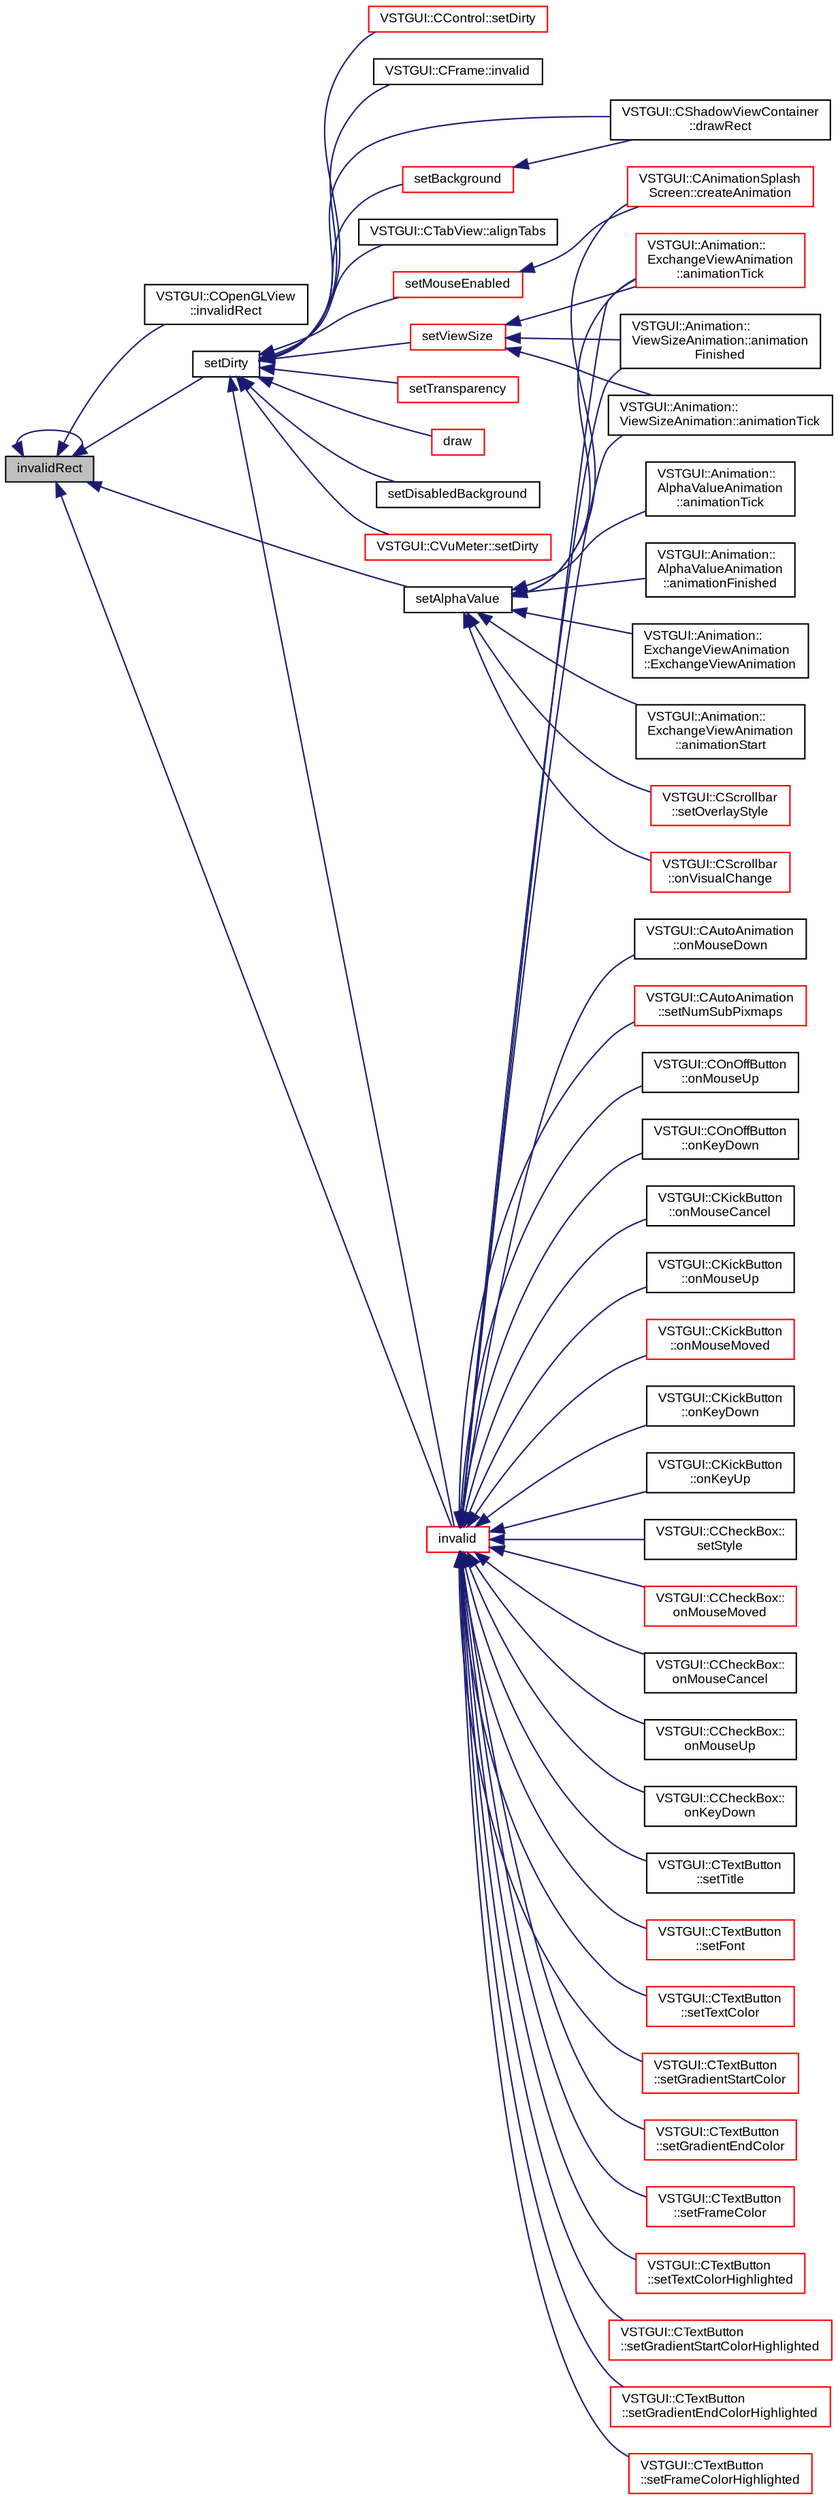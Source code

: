 digraph "invalidRect"
{
  bgcolor="transparent";
  edge [fontname="Arial",fontsize="9",labelfontname="Arial",labelfontsize="9"];
  node [fontname="Arial",fontsize="9",shape=record];
  rankdir="LR";
  Node1 [label="invalidRect",height=0.2,width=0.4,color="black", fillcolor="grey75", style="filled" fontcolor="black"];
  Node1 -> Node2 [dir="back",color="midnightblue",fontsize="9",style="solid",fontname="Arial"];
  Node2 [label="VSTGUI::COpenGLView\l::invalidRect",height=0.2,width=0.4,color="black",URL="$class_v_s_t_g_u_i_1_1_c_open_g_l_view.html#ad414ba3d5e64f9fdc11309e05266ffcf",tooltip="mark rect as invalid "];
  Node1 -> Node3 [dir="back",color="midnightblue",fontsize="9",style="solid",fontname="Arial"];
  Node3 [label="setDirty",height=0.2,width=0.4,color="black",URL="$class_v_s_t_g_u_i_1_1_c_view.html#a0f19a61606a7f547b62102310063ea76",tooltip="set the view to dirty so that it is redrawn in the next idle. Thread Safe ! "];
  Node3 -> Node4 [dir="back",color="midnightblue",fontsize="9",style="solid",fontname="Arial"];
  Node4 [label="VSTGUI::CControl::setDirty",height=0.2,width=0.4,color="red",URL="$class_v_s_t_g_u_i_1_1_c_control.html#a0f19a61606a7f547b62102310063ea76",tooltip="set the view to dirty so that it is redrawn in the next idle. Thread Safe ! "];
  Node3 -> Node5 [dir="back",color="midnightblue",fontsize="9",style="solid",fontname="Arial"];
  Node5 [label="VSTGUI::CFrame::invalid",height=0.2,width=0.4,color="black",URL="$class_v_s_t_g_u_i_1_1_c_frame.html#a42789430a9d5e7f3729bf69c9398fc52",tooltip="mark whole view as invalid "];
  Node3 -> Node6 [dir="back",color="midnightblue",fontsize="9",style="solid",fontname="Arial"];
  Node6 [label="VSTGUI::CShadowViewContainer\l::drawRect",height=0.2,width=0.4,color="black",URL="$class_v_s_t_g_u_i_1_1_c_shadow_view_container.html#a530199c9ce307c3c7aa37e8f7acd75fb",tooltip="called if the view should draw itself "];
  Node3 -> Node7 [dir="back",color="midnightblue",fontsize="9",style="solid",fontname="Arial"];
  Node7 [label="VSTGUI::CTabView::alignTabs",height=0.2,width=0.4,color="black",URL="$class_v_s_t_g_u_i_1_1_c_tab_view.html#af1ed3bf33a2e81172125a540dd19e094",tooltip="call this after you have added all tabs to align them according to alignment "];
  Node3 -> Node8 [dir="back",color="midnightblue",fontsize="9",style="solid",fontname="Arial"];
  Node8 [label="setMouseEnabled",height=0.2,width=0.4,color="red",URL="$class_v_s_t_g_u_i_1_1_c_view.html#adb7b432e84c46c24a78955eb7558b6d2",tooltip="turn on/off mouse usage for this view "];
  Node8 -> Node9 [dir="back",color="midnightblue",fontsize="9",style="solid",fontname="Arial"];
  Node9 [label="VSTGUI::CAnimationSplash\lScreen::createAnimation",height=0.2,width=0.4,color="red",URL="$class_v_s_t_g_u_i_1_1_c_animation_splash_screen.html#ae79406b8dde7ed78672e6acea53f8810"];
  Node3 -> Node10 [dir="back",color="midnightblue",fontsize="9",style="solid",fontname="Arial"];
  Node10 [label="setTransparency",height=0.2,width=0.4,color="red",URL="$class_v_s_t_g_u_i_1_1_c_view.html#aa5d991b079a9b01c1fbd08f47a730a00",tooltip="set views transparent state "];
  Node3 -> Node11 [dir="back",color="midnightblue",fontsize="9",style="solid",fontname="Arial"];
  Node11 [label="draw",height=0.2,width=0.4,color="red",URL="$class_v_s_t_g_u_i_1_1_c_view.html#a83ee48340580dff7f1796dbebe7b0a0f",tooltip="called if the view should draw itself "];
  Node3 -> Node12 [dir="back",color="midnightblue",fontsize="9",style="solid",fontname="Arial"];
  Node12 [label="setViewSize",height=0.2,width=0.4,color="red",URL="$class_v_s_t_g_u_i_1_1_c_view.html#ada1ffb857aa147620f2d01522b37569d",tooltip="set views size "];
  Node12 -> Node13 [dir="back",color="midnightblue",fontsize="9",style="solid",fontname="Arial"];
  Node13 [label="VSTGUI::Animation::\lViewSizeAnimation::animation\lFinished",height=0.2,width=0.4,color="black",URL="$class_v_s_t_g_u_i_1_1_animation_1_1_view_size_animation.html#aad1ec675e50d5dbdc0b59b400ab75b6b",tooltip="animation ended "];
  Node12 -> Node14 [dir="back",color="midnightblue",fontsize="9",style="solid",fontname="Arial"];
  Node14 [label="VSTGUI::Animation::\lViewSizeAnimation::animationTick",height=0.2,width=0.4,color="black",URL="$class_v_s_t_g_u_i_1_1_animation_1_1_view_size_animation.html#ae39b9b451e6e7c5b8fa0186a3b516c2b",tooltip="pos is a normalized value between zero and one "];
  Node12 -> Node15 [dir="back",color="midnightblue",fontsize="9",style="solid",fontname="Arial"];
  Node15 [label="VSTGUI::Animation::\lExchangeViewAnimation\l::animationTick",height=0.2,width=0.4,color="red",URL="$class_v_s_t_g_u_i_1_1_animation_1_1_exchange_view_animation.html#ae39b9b451e6e7c5b8fa0186a3b516c2b",tooltip="pos is a normalized value between zero and one "];
  Node3 -> Node16 [dir="back",color="midnightblue",fontsize="9",style="solid",fontname="Arial"];
  Node16 [label="setBackground",height=0.2,width=0.4,color="red",URL="$class_v_s_t_g_u_i_1_1_c_view.html#a623ed61eec7265317899d9eae7c0c945",tooltip="set the background image of this view "];
  Node16 -> Node6 [dir="back",color="midnightblue",fontsize="9",style="solid",fontname="Arial"];
  Node3 -> Node17 [dir="back",color="midnightblue",fontsize="9",style="solid",fontname="Arial"];
  Node17 [label="setDisabledBackground",height=0.2,width=0.4,color="black",URL="$class_v_s_t_g_u_i_1_1_c_view.html#a42f83a1586dca990960e415e01ba259c",tooltip="set background image used when the mouse is not enabled "];
  Node3 -> Node18 [dir="back",color="midnightblue",fontsize="9",style="solid",fontname="Arial"];
  Node18 [label="invalid",height=0.2,width=0.4,color="red",URL="$class_v_s_t_g_u_i_1_1_c_view.html#a51647a4891b4a9cbaf8595171c5ad3fc",tooltip="mark whole view as invalid "];
  Node18 -> Node13 [dir="back",color="midnightblue",fontsize="9",style="solid",fontname="Arial"];
  Node18 -> Node14 [dir="back",color="midnightblue",fontsize="9",style="solid",fontname="Arial"];
  Node18 -> Node15 [dir="back",color="midnightblue",fontsize="9",style="solid",fontname="Arial"];
  Node18 -> Node19 [dir="back",color="midnightblue",fontsize="9",style="solid",fontname="Arial"];
  Node19 [label="VSTGUI::CAutoAnimation\l::onMouseDown",height=0.2,width=0.4,color="black",URL="$class_v_s_t_g_u_i_1_1_c_auto_animation.html#af5e4151d575380ad56bf87893631f03d",tooltip="called when a mouse down event occurs "];
  Node18 -> Node20 [dir="back",color="midnightblue",fontsize="9",style="solid",fontname="Arial"];
  Node20 [label="VSTGUI::CAutoAnimation\l::setNumSubPixmaps",height=0.2,width=0.4,color="red",URL="$class_v_s_t_g_u_i_1_1_c_auto_animation.html#a9b7d3f338ca58886e0c5f67117a32545"];
  Node18 -> Node21 [dir="back",color="midnightblue",fontsize="9",style="solid",fontname="Arial"];
  Node21 [label="VSTGUI::COnOffButton\l::onMouseUp",height=0.2,width=0.4,color="black",URL="$class_v_s_t_g_u_i_1_1_c_on_off_button.html#a25821e254b2ee5fabdda756c1c301fc0",tooltip="called when a mouse up event occurs "];
  Node18 -> Node22 [dir="back",color="midnightblue",fontsize="9",style="solid",fontname="Arial"];
  Node22 [label="VSTGUI::COnOffButton\l::onKeyDown",height=0.2,width=0.4,color="black",URL="$class_v_s_t_g_u_i_1_1_c_on_off_button.html#ab3e92822dfb33fc98af5cc4d4d65768d",tooltip="called if a key down event occurs and this view has focus "];
  Node18 -> Node23 [dir="back",color="midnightblue",fontsize="9",style="solid",fontname="Arial"];
  Node23 [label="VSTGUI::CKickButton\l::onMouseCancel",height=0.2,width=0.4,color="black",URL="$class_v_s_t_g_u_i_1_1_c_kick_button.html#a5229f5e751d2e25e9d81ba619455a25c",tooltip="called when mouse tracking should be canceled "];
  Node18 -> Node24 [dir="back",color="midnightblue",fontsize="9",style="solid",fontname="Arial"];
  Node24 [label="VSTGUI::CKickButton\l::onMouseUp",height=0.2,width=0.4,color="black",URL="$class_v_s_t_g_u_i_1_1_c_kick_button.html#a25821e254b2ee5fabdda756c1c301fc0",tooltip="called when a mouse up event occurs "];
  Node18 -> Node25 [dir="back",color="midnightblue",fontsize="9",style="solid",fontname="Arial"];
  Node25 [label="VSTGUI::CKickButton\l::onMouseMoved",height=0.2,width=0.4,color="red",URL="$class_v_s_t_g_u_i_1_1_c_kick_button.html#ac8855959285a9555faaa8b0313e07027",tooltip="called when a mouse move event occurs "];
  Node18 -> Node26 [dir="back",color="midnightblue",fontsize="9",style="solid",fontname="Arial"];
  Node26 [label="VSTGUI::CKickButton\l::onKeyDown",height=0.2,width=0.4,color="black",URL="$class_v_s_t_g_u_i_1_1_c_kick_button.html#ab3e92822dfb33fc98af5cc4d4d65768d",tooltip="called if a key down event occurs and this view has focus "];
  Node18 -> Node27 [dir="back",color="midnightblue",fontsize="9",style="solid",fontname="Arial"];
  Node27 [label="VSTGUI::CKickButton\l::onKeyUp",height=0.2,width=0.4,color="black",URL="$class_v_s_t_g_u_i_1_1_c_kick_button.html#ac50da528f8b849272593684073541b3b",tooltip="called if a key up event occurs and this view has focus "];
  Node18 -> Node28 [dir="back",color="midnightblue",fontsize="9",style="solid",fontname="Arial"];
  Node28 [label="VSTGUI::CCheckBox::\lsetStyle",height=0.2,width=0.4,color="black",URL="$class_v_s_t_g_u_i_1_1_c_check_box.html#a921dad1b65204e0e6c501e64b83dcc02"];
  Node18 -> Node29 [dir="back",color="midnightblue",fontsize="9",style="solid",fontname="Arial"];
  Node29 [label="VSTGUI::CCheckBox::\lonMouseMoved",height=0.2,width=0.4,color="red",URL="$class_v_s_t_g_u_i_1_1_c_check_box.html#ac8855959285a9555faaa8b0313e07027",tooltip="called when a mouse move event occurs "];
  Node18 -> Node30 [dir="back",color="midnightblue",fontsize="9",style="solid",fontname="Arial"];
  Node30 [label="VSTGUI::CCheckBox::\lonMouseCancel",height=0.2,width=0.4,color="black",URL="$class_v_s_t_g_u_i_1_1_c_check_box.html#a5229f5e751d2e25e9d81ba619455a25c",tooltip="called when mouse tracking should be canceled "];
  Node18 -> Node31 [dir="back",color="midnightblue",fontsize="9",style="solid",fontname="Arial"];
  Node31 [label="VSTGUI::CCheckBox::\lonMouseUp",height=0.2,width=0.4,color="black",URL="$class_v_s_t_g_u_i_1_1_c_check_box.html#a25821e254b2ee5fabdda756c1c301fc0",tooltip="called when a mouse up event occurs "];
  Node18 -> Node32 [dir="back",color="midnightblue",fontsize="9",style="solid",fontname="Arial"];
  Node32 [label="VSTGUI::CCheckBox::\lonKeyDown",height=0.2,width=0.4,color="black",URL="$class_v_s_t_g_u_i_1_1_c_check_box.html#ab3e92822dfb33fc98af5cc4d4d65768d",tooltip="called if a key down event occurs and this view has focus "];
  Node18 -> Node33 [dir="back",color="midnightblue",fontsize="9",style="solid",fontname="Arial"];
  Node33 [label="VSTGUI::CTextButton\l::setTitle",height=0.2,width=0.4,color="black",URL="$class_v_s_t_g_u_i_1_1_c_text_button.html#af306f5addd56c17cafb50d1ac631548b"];
  Node18 -> Node34 [dir="back",color="midnightblue",fontsize="9",style="solid",fontname="Arial"];
  Node34 [label="VSTGUI::CTextButton\l::setFont",height=0.2,width=0.4,color="red",URL="$class_v_s_t_g_u_i_1_1_c_text_button.html#a8bb2d9e1362a2b8d9047b2e895f794fd"];
  Node18 -> Node35 [dir="back",color="midnightblue",fontsize="9",style="solid",fontname="Arial"];
  Node35 [label="VSTGUI::CTextButton\l::setTextColor",height=0.2,width=0.4,color="red",URL="$class_v_s_t_g_u_i_1_1_c_text_button.html#ad0c3213f4680a20d3cb30112b5718fc2"];
  Node18 -> Node36 [dir="back",color="midnightblue",fontsize="9",style="solid",fontname="Arial"];
  Node36 [label="VSTGUI::CTextButton\l::setGradientStartColor",height=0.2,width=0.4,color="red",URL="$class_v_s_t_g_u_i_1_1_c_text_button.html#a195c1d2b19a6dbbd51ec3add1b7450b6"];
  Node18 -> Node37 [dir="back",color="midnightblue",fontsize="9",style="solid",fontname="Arial"];
  Node37 [label="VSTGUI::CTextButton\l::setGradientEndColor",height=0.2,width=0.4,color="red",URL="$class_v_s_t_g_u_i_1_1_c_text_button.html#ae40637d46b69b29fbb9f5a694383c98b"];
  Node18 -> Node38 [dir="back",color="midnightblue",fontsize="9",style="solid",fontname="Arial"];
  Node38 [label="VSTGUI::CTextButton\l::setFrameColor",height=0.2,width=0.4,color="red",URL="$class_v_s_t_g_u_i_1_1_c_text_button.html#ae44181e37622cc3aeb857617ee21f595"];
  Node18 -> Node39 [dir="back",color="midnightblue",fontsize="9",style="solid",fontname="Arial"];
  Node39 [label="VSTGUI::CTextButton\l::setTextColorHighlighted",height=0.2,width=0.4,color="red",URL="$class_v_s_t_g_u_i_1_1_c_text_button.html#af51ec82e63406359e32eec98ae8daebe"];
  Node18 -> Node40 [dir="back",color="midnightblue",fontsize="9",style="solid",fontname="Arial"];
  Node40 [label="VSTGUI::CTextButton\l::setGradientStartColorHighlighted",height=0.2,width=0.4,color="red",URL="$class_v_s_t_g_u_i_1_1_c_text_button.html#aa31f92e21e0a45204de0dd8d151d5629"];
  Node18 -> Node41 [dir="back",color="midnightblue",fontsize="9",style="solid",fontname="Arial"];
  Node41 [label="VSTGUI::CTextButton\l::setGradientEndColorHighlighted",height=0.2,width=0.4,color="red",URL="$class_v_s_t_g_u_i_1_1_c_text_button.html#a2c3cd7518b2b97f7b918679e4608d340"];
  Node18 -> Node42 [dir="back",color="midnightblue",fontsize="9",style="solid",fontname="Arial"];
  Node42 [label="VSTGUI::CTextButton\l::setFrameColorHighlighted",height=0.2,width=0.4,color="red",URL="$class_v_s_t_g_u_i_1_1_c_text_button.html#ab61e5de9ff4582ed9c4a46747dd82864"];
  Node3 -> Node43 [dir="back",color="midnightblue",fontsize="9",style="solid",fontname="Arial"];
  Node43 [label="VSTGUI::CVuMeter::setDirty",height=0.2,width=0.4,color="red",URL="$class_v_s_t_g_u_i_1_1_c_vu_meter.html#a72fe60af8d476a625aecbccca179c83a",tooltip="set the view to dirty so that it is redrawn in the next idle. Thread Safe ! "];
  Node1 -> Node1 [dir="back",color="midnightblue",fontsize="9",style="solid",fontname="Arial"];
  Node1 -> Node44 [dir="back",color="midnightblue",fontsize="9",style="solid",fontname="Arial"];
  Node44 [label="setAlphaValue",height=0.2,width=0.4,color="black",URL="$class_v_s_t_g_u_i_1_1_c_view.html#a231289d0aa4c6c85931a822afab8b2bf",tooltip="set alpha value which will be applied when drawing this view "];
  Node44 -> Node45 [dir="back",color="midnightblue",fontsize="9",style="solid",fontname="Arial"];
  Node45 [label="VSTGUI::Animation::\lAlphaValueAnimation\l::animationTick",height=0.2,width=0.4,color="black",URL="$class_v_s_t_g_u_i_1_1_animation_1_1_alpha_value_animation.html#ae39b9b451e6e7c5b8fa0186a3b516c2b",tooltip="pos is a normalized value between zero and one "];
  Node44 -> Node46 [dir="back",color="midnightblue",fontsize="9",style="solid",fontname="Arial"];
  Node46 [label="VSTGUI::Animation::\lAlphaValueAnimation\l::animationFinished",height=0.2,width=0.4,color="black",URL="$class_v_s_t_g_u_i_1_1_animation_1_1_alpha_value_animation.html#aad1ec675e50d5dbdc0b59b400ab75b6b",tooltip="animation ended "];
  Node44 -> Node47 [dir="back",color="midnightblue",fontsize="9",style="solid",fontname="Arial"];
  Node47 [label="VSTGUI::Animation::\lExchangeViewAnimation\l::ExchangeViewAnimation",height=0.2,width=0.4,color="black",URL="$class_v_s_t_g_u_i_1_1_animation_1_1_exchange_view_animation.html#ab056dfd92492a3566d61f0e150d02ff2"];
  Node44 -> Node48 [dir="back",color="midnightblue",fontsize="9",style="solid",fontname="Arial"];
  Node48 [label="VSTGUI::Animation::\lExchangeViewAnimation\l::animationStart",height=0.2,width=0.4,color="black",URL="$class_v_s_t_g_u_i_1_1_animation_1_1_exchange_view_animation.html#a4d55efefecb3e5377a428a5e13eb1565",tooltip="animation starts "];
  Node44 -> Node15 [dir="back",color="midnightblue",fontsize="9",style="solid",fontname="Arial"];
  Node44 -> Node49 [dir="back",color="midnightblue",fontsize="9",style="solid",fontname="Arial"];
  Node49 [label="VSTGUI::CScrollbar\l::setOverlayStyle",height=0.2,width=0.4,color="red",URL="$class_v_s_t_g_u_i_1_1_c_scrollbar.html#ab3bf743a97ae2693a2d4856d9ffe419c"];
  Node44 -> Node50 [dir="back",color="midnightblue",fontsize="9",style="solid",fontname="Arial"];
  Node50 [label="VSTGUI::CScrollbar\l::onVisualChange",height=0.2,width=0.4,color="red",URL="$class_v_s_t_g_u_i_1_1_c_scrollbar.html#a4913f82e0e7e6b5a0dafb53aaa2e4cac"];
  Node44 -> Node9 [dir="back",color="midnightblue",fontsize="9",style="solid",fontname="Arial"];
  Node1 -> Node18 [dir="back",color="midnightblue",fontsize="9",style="solid",fontname="Arial"];
}

